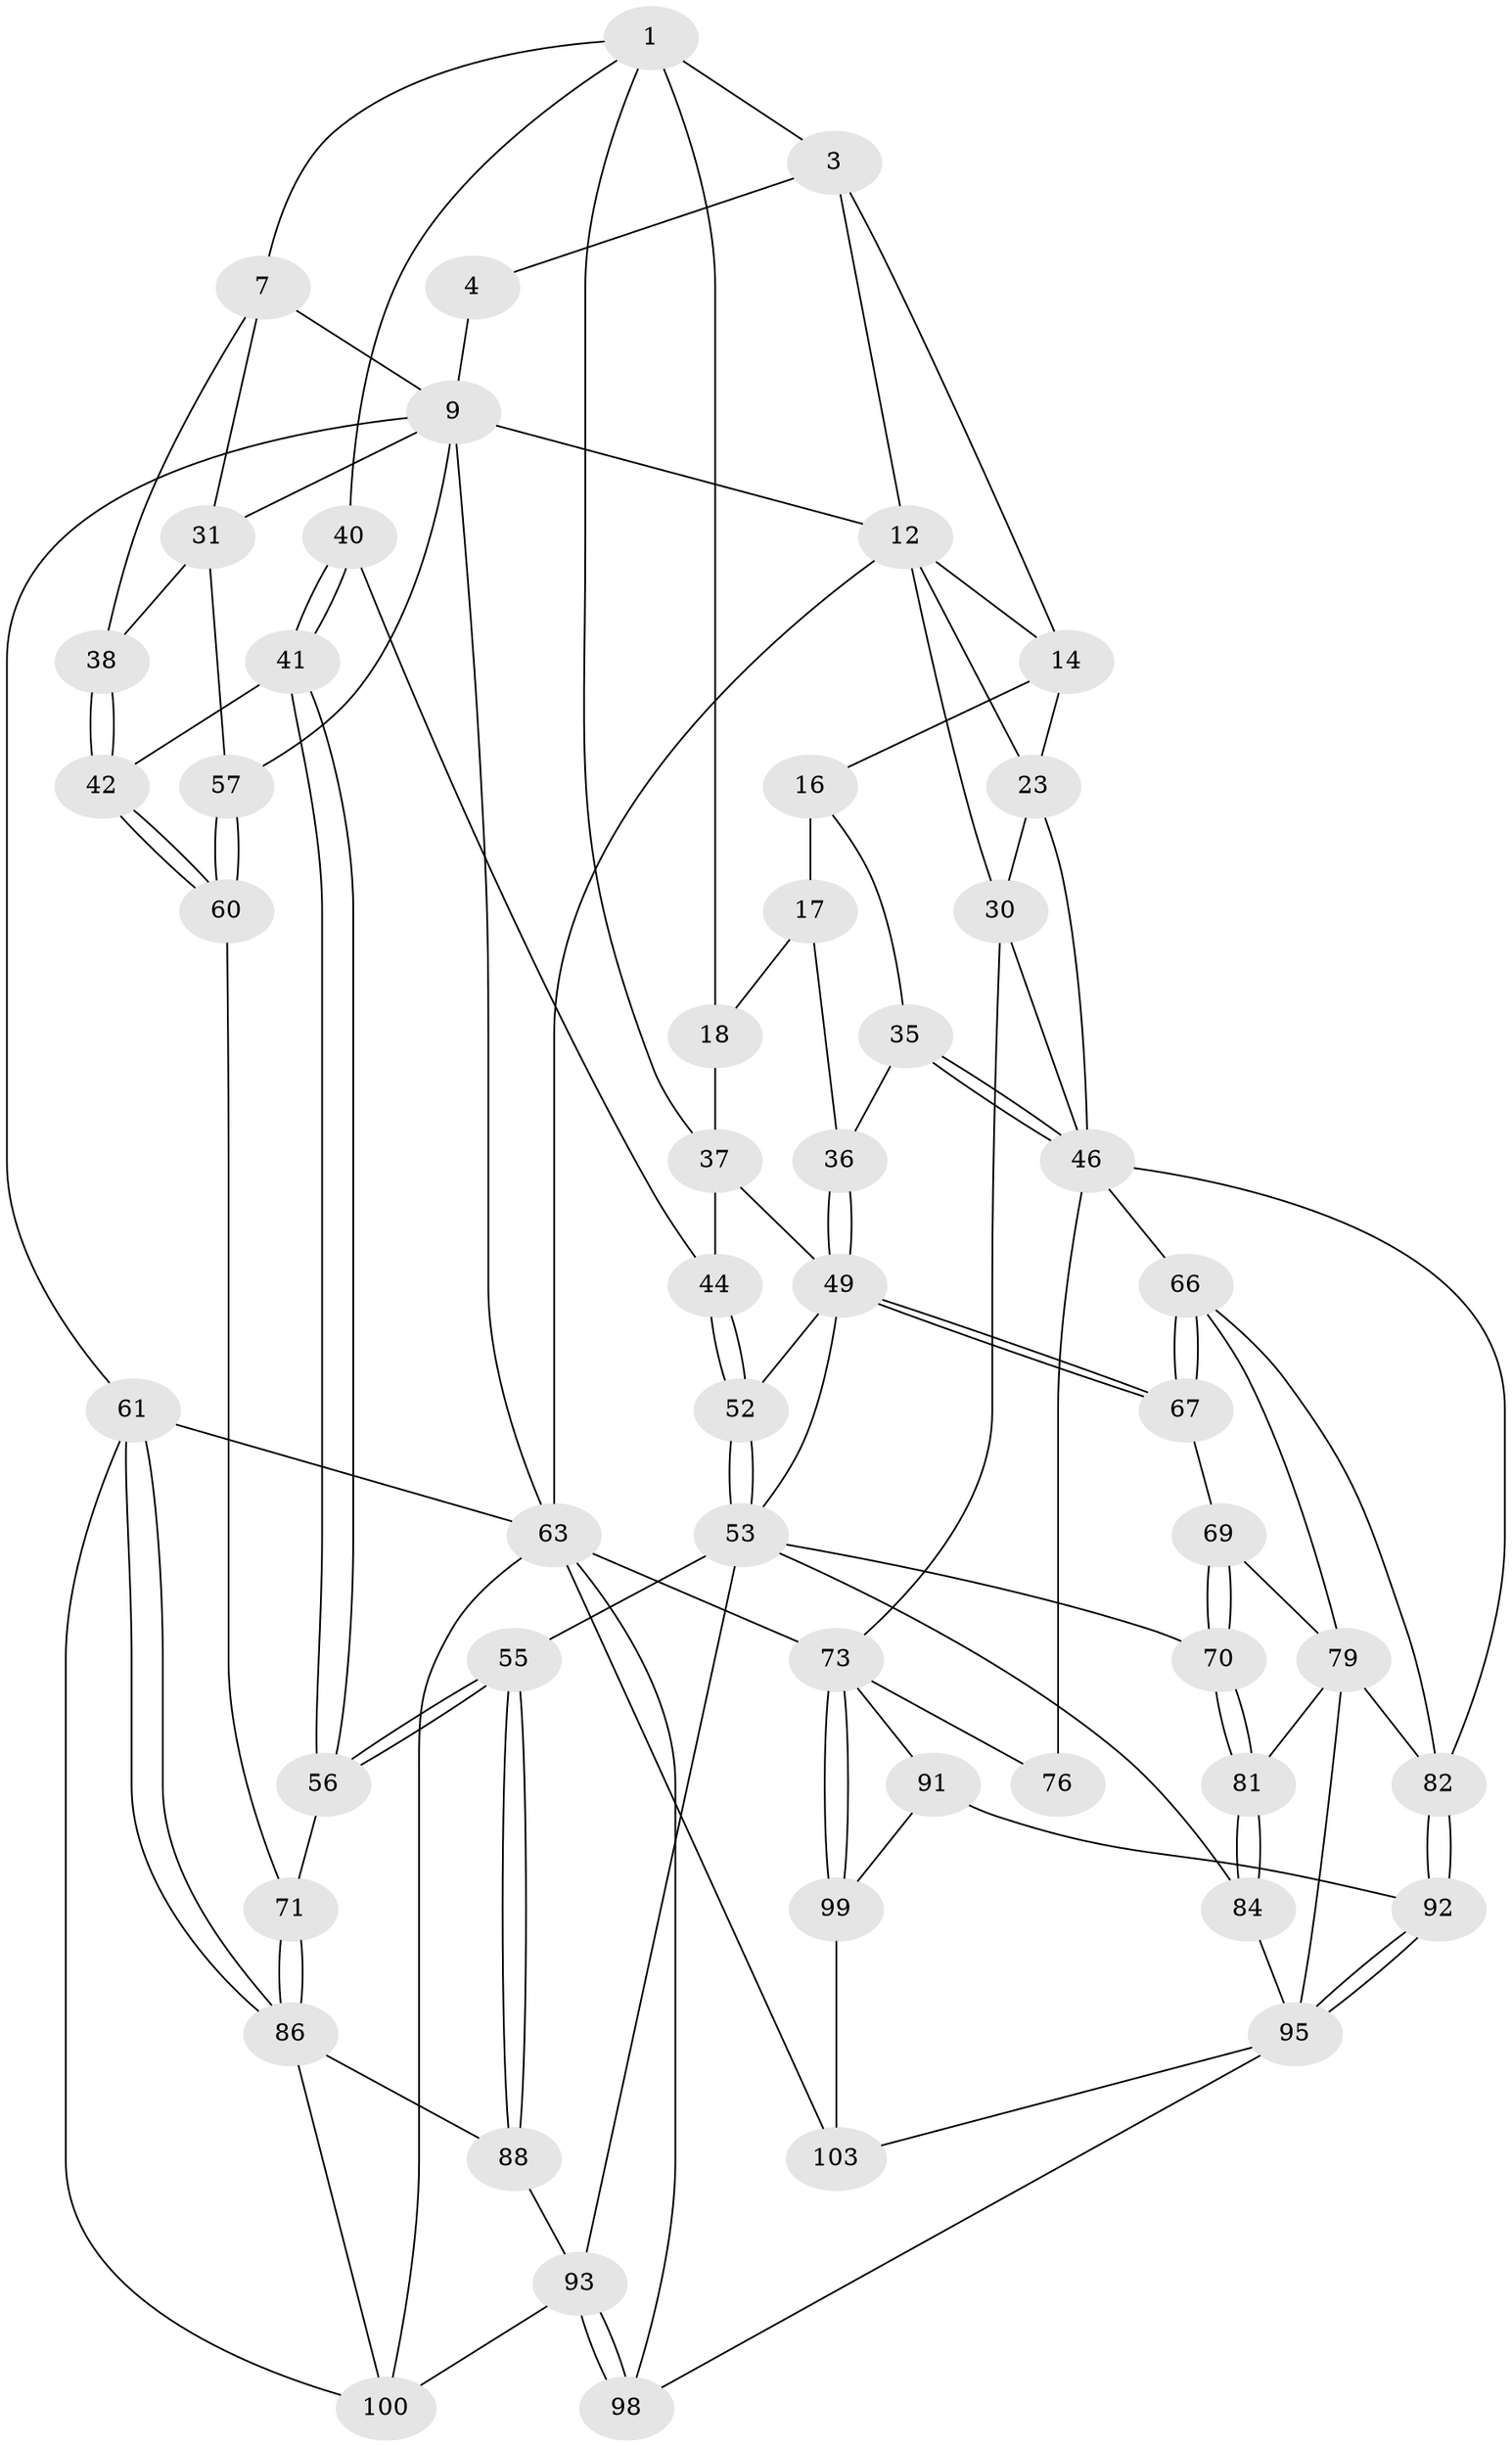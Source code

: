 // original degree distribution, {3: 0.028846153846153848, 5: 0.5480769230769231, 4: 0.21153846153846154, 6: 0.21153846153846154}
// Generated by graph-tools (version 1.1) at 2025/17/03/09/25 04:17:09]
// undirected, 52 vertices, 119 edges
graph export_dot {
graph [start="1"]
  node [color=gray90,style=filled];
  1 [pos="+0.3231813967494655+0",super="+2+5"];
  3 [pos="+0.7851145009239842+0",super="+11"];
  4 [pos="+0.31164367305842205+0"];
  7 [pos="+0.242420692016485+0.17722366671858303",super="+8+28"];
  9 [pos="+0+0",super="+10+26"];
  12 [pos="+1+0",super="+20+13"];
  14 [pos="+0.7971346722001624+0.024178729591921137",super="+15"];
  16 [pos="+0.7011528595029453+0.17094631660940782",super="+25"];
  17 [pos="+0.6401616480306959+0.1934275511864615",super="+33"];
  18 [pos="+0.585583770710711+0.18563009375214415",super="+19+34"];
  23 [pos="+0.8596162223463822+0.275039483808064",super="+45"];
  30 [pos="+1+0.24992169193262595",super="+47"];
  31 [pos="+0+0.2520513828091581",super="+39"];
  35 [pos="+0.7106817150968107+0.3933781712648298"];
  36 [pos="+0.6715511681180705+0.40242999125760365"];
  37 [pos="+0.475757664739583+0.24315712235498058",super="+43"];
  38 [pos="+0.13078500785552785+0.3737455406263401"];
  40 [pos="+0.27924003059961194+0.30681665807257974"];
  41 [pos="+0.1937558185185174+0.4258974709365831"];
  42 [pos="+0.1588224754013102+0.40585752424621946"];
  44 [pos="+0.32045451589716967+0.3180720577871372"];
  46 [pos="+0.8466390115934094+0.4171039973852206",super="+64"];
  49 [pos="+0.6523258666538827+0.4201985445542396",super="+50"];
  52 [pos="+0.37619583346313495+0.40096809364917757"];
  53 [pos="+0.38632375529154384+0.5339091974167632",super="+59+54"];
  55 [pos="+0.307783923787617+0.5810642335443906"];
  56 [pos="+0.23620703027835646+0.5350760209551623"];
  57 [pos="+0+0.511627607294653"];
  60 [pos="+0+0.5181305587917632"];
  61 [pos="+0+0.6723720468005036",super="+62"];
  63 [pos="+0+1",super="+72+104"];
  66 [pos="+0.7252618955006453+0.5702325984956608",super="+78"];
  67 [pos="+0.6397936062526477+0.4557961757181923"];
  69 [pos="+0.5770817797081595+0.5141947471532522"];
  70 [pos="+0.52845159833647+0.530199801995915"];
  71 [pos="+0.11079802028407984+0.5753551998586156"];
  73 [pos="+1+0.9800930121878024",super="+74"];
  76 [pos="+0.82548637544933+0.6332456113008204"];
  79 [pos="+0.6000123093260755+0.5563858918786488",super="+80"];
  81 [pos="+0.568972471862219+0.7287942176908363"];
  82 [pos="+0.7099379577127417+0.7567749365290984",super="+83"];
  84 [pos="+0.439565641328816+0.7274514224012213"];
  86 [pos="+0.062221920757386834+0.7267654023139578",super="+89"];
  88 [pos="+0.13122719971036076+0.7919163572666201"];
  91 [pos="+0.7976608952501735+0.8162295287192728"];
  92 [pos="+0.7646145029458297+0.8004450977209792"];
  93 [pos="+0.26120884574100584+0.894163634639729",super="+94"];
  95 [pos="+0.5055603834487459+1",super="+96"];
  98 [pos="+0.43833568234645115+1"];
  99 [pos="+0.9511183547356851+0.8861202883692334",super="+102"];
  100 [pos="+0+0.8671621025041037",super="+101"];
  103 [pos="+0.8392055595387091+1"];
  1 -- 3;
  1 -- 37;
  1 -- 7;
  1 -- 40;
  1 -- 18 [weight=2];
  3 -- 4;
  3 -- 12;
  3 -- 14;
  4 -- 9;
  7 -- 9 [weight=2];
  7 -- 31;
  7 -- 38;
  9 -- 63;
  9 -- 12;
  9 -- 31;
  9 -- 61;
  9 -- 57;
  12 -- 23;
  12 -- 14;
  12 -- 30 [weight=2];
  12 -- 63;
  14 -- 16 [weight=2];
  14 -- 23;
  16 -- 17;
  16 -- 35;
  17 -- 18 [weight=2];
  17 -- 36;
  18 -- 37;
  23 -- 46;
  23 -- 30;
  30 -- 46;
  30 -- 73;
  31 -- 57;
  31 -- 38;
  35 -- 36;
  35 -- 46;
  35 -- 46;
  36 -- 49;
  36 -- 49;
  37 -- 49;
  37 -- 44;
  38 -- 42;
  38 -- 42;
  40 -- 41;
  40 -- 41;
  40 -- 44;
  41 -- 42;
  41 -- 56;
  41 -- 56;
  42 -- 60;
  42 -- 60;
  44 -- 52;
  44 -- 52;
  46 -- 66;
  46 -- 82;
  46 -- 76 [weight=2];
  49 -- 67;
  49 -- 67;
  49 -- 52;
  49 -- 53;
  52 -- 53;
  52 -- 53;
  53 -- 70;
  53 -- 93;
  53 -- 84;
  53 -- 55;
  55 -- 56;
  55 -- 56;
  55 -- 88;
  55 -- 88;
  56 -- 71;
  57 -- 60;
  57 -- 60;
  60 -- 71;
  61 -- 86;
  61 -- 86;
  61 -- 100;
  61 -- 63;
  63 -- 73;
  63 -- 103;
  63 -- 98;
  63 -- 100;
  66 -- 67;
  66 -- 67;
  66 -- 82;
  66 -- 79;
  67 -- 69;
  69 -- 70;
  69 -- 70;
  69 -- 79;
  70 -- 81;
  70 -- 81;
  71 -- 86;
  71 -- 86;
  73 -- 99 [weight=2];
  73 -- 99;
  73 -- 91;
  73 -- 76;
  79 -- 81;
  79 -- 82;
  79 -- 95;
  81 -- 84;
  81 -- 84;
  82 -- 92;
  82 -- 92;
  84 -- 95;
  86 -- 88;
  86 -- 100;
  88 -- 93;
  91 -- 92;
  91 -- 99;
  92 -- 95;
  92 -- 95;
  93 -- 98;
  93 -- 98;
  93 -- 100;
  95 -- 98;
  95 -- 103;
  99 -- 103;
}
